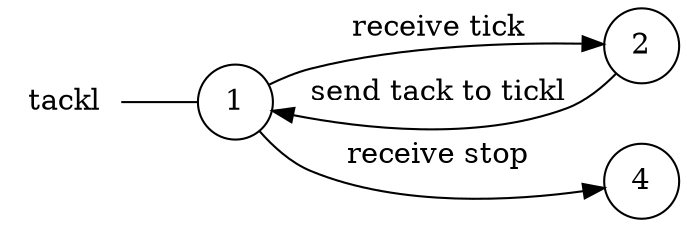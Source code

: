digraph tackl {
	rankdir="LR";
	n_0 [label="tackl", shape="plaintext"];
	n_1 [id="1", shape=circle, label="1"];
	n_0 -> n_1 [arrowhead=none];
	n_2 [id="2", shape=circle, label="2"];
	n_3 [id="4", shape=circle, label="4"];

	n_1 -> n_2 [id="[$e|4]", label="receive tick"];
	n_2 -> n_1 [id="[$e|5]", label="send tack to tickl"];
	n_1 -> n_3 [id="[$e|3]", label="receive stop"];
}
